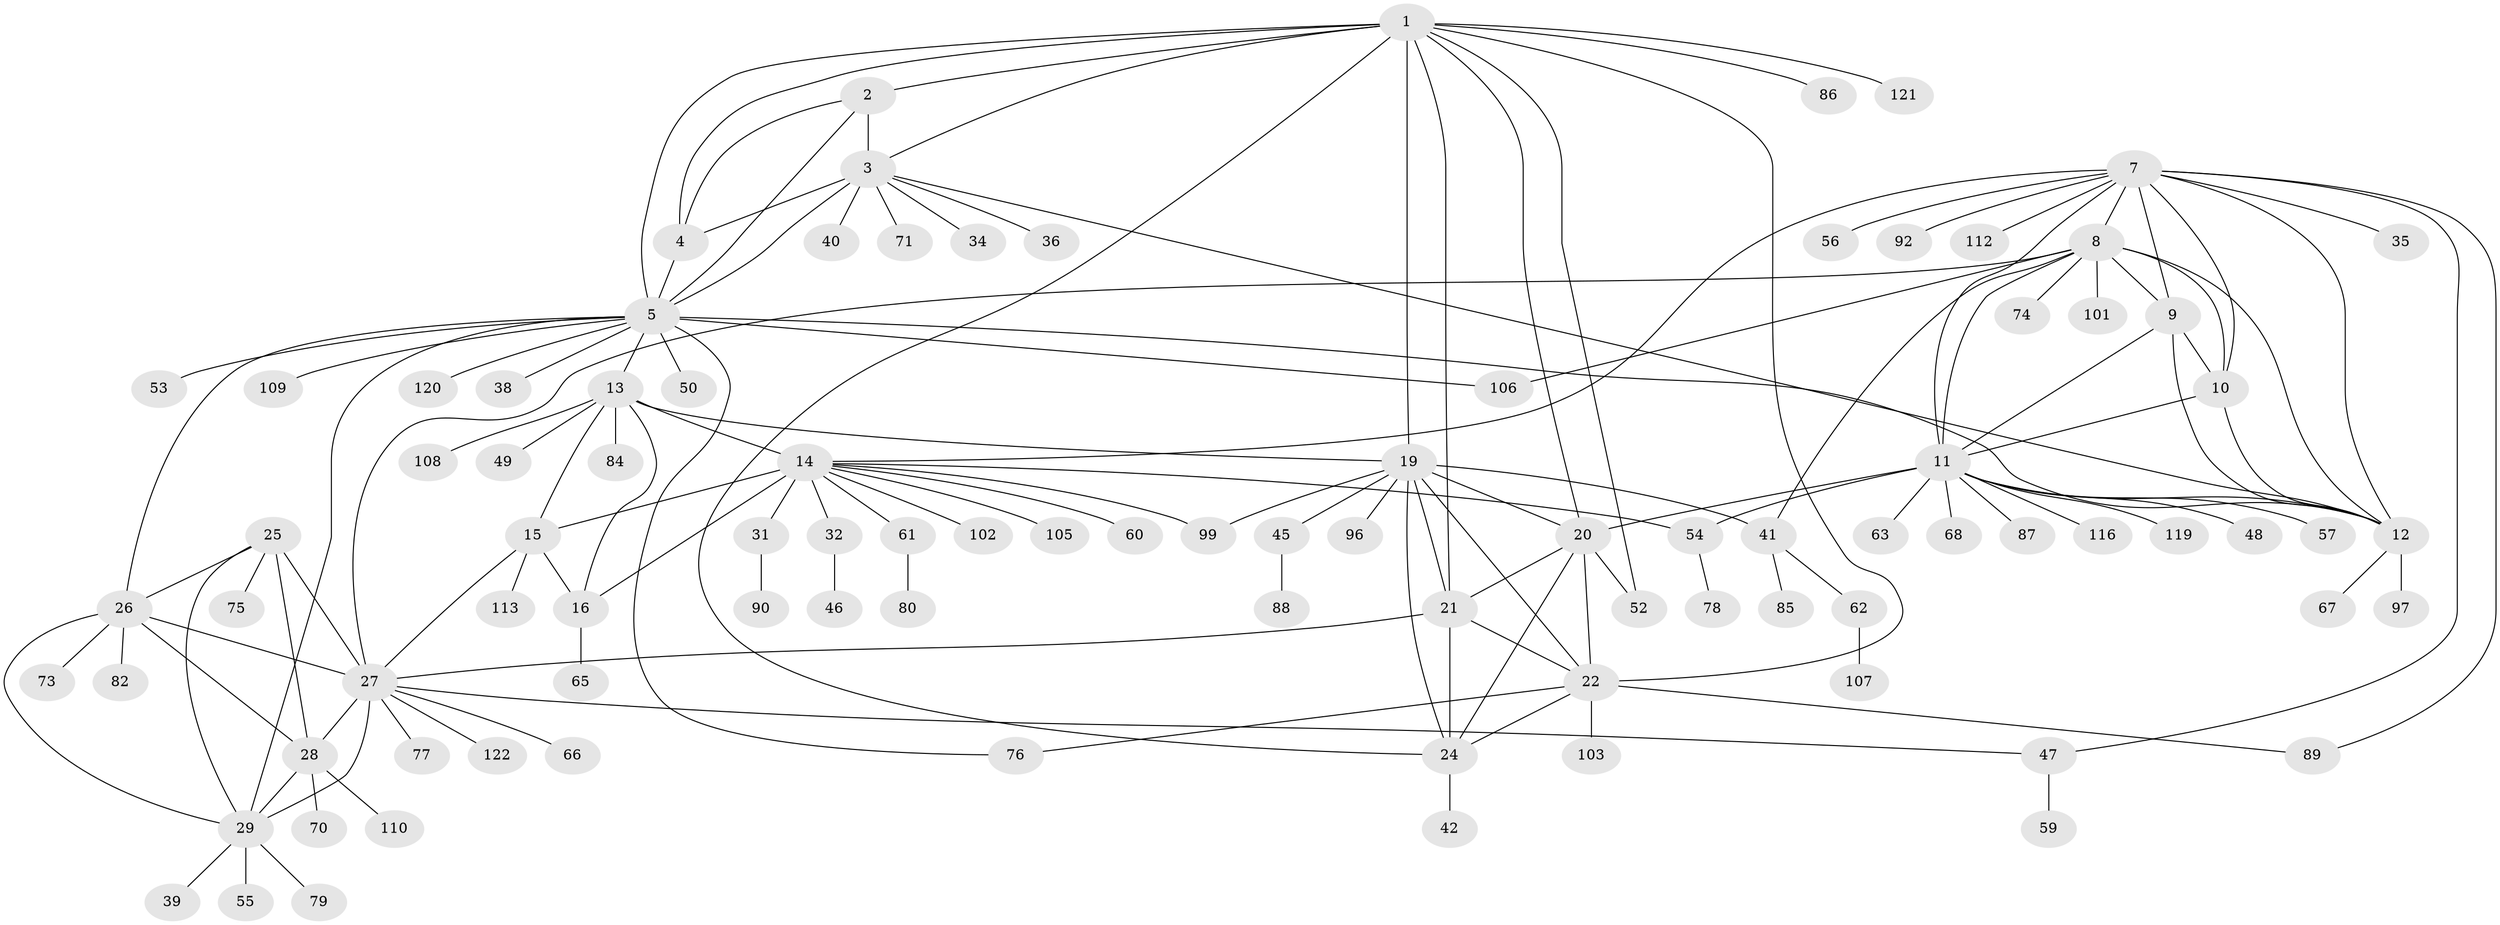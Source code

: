 // original degree distribution, {7: 0.064, 6: 0.04, 5: 0.016, 16: 0.008, 8: 0.032, 13: 0.008, 10: 0.016, 15: 0.008, 9: 0.024, 12: 0.008, 11: 0.016, 2: 0.128, 1: 0.576, 4: 0.016, 3: 0.04}
// Generated by graph-tools (version 1.1) at 2025/42/03/06/25 10:42:13]
// undirected, 94 vertices, 144 edges
graph export_dot {
graph [start="1"]
  node [color=gray90,style=filled];
  1 [super="+23"];
  2 [super="+115"];
  3 [super="+6"];
  4;
  5 [super="+43"];
  7 [super="+58"];
  8 [super="+100"];
  9;
  10 [super="+33"];
  11 [super="+93"];
  12 [super="+125"];
  13 [super="+17"];
  14 [super="+18"];
  15;
  16 [super="+91"];
  19 [super="+37"];
  20 [super="+111"];
  21 [super="+72"];
  22 [super="+44"];
  24 [super="+51"];
  25;
  26 [super="+118"];
  27 [super="+30"];
  28 [super="+98"];
  29 [super="+83"];
  31;
  32;
  34;
  35;
  36;
  38;
  39;
  40 [super="+124"];
  41 [super="+69"];
  42;
  45 [super="+95"];
  46;
  47 [super="+104"];
  48;
  49;
  50;
  52;
  53;
  54;
  55;
  56;
  57 [super="+114"];
  59 [super="+81"];
  60;
  61;
  62 [super="+64"];
  63;
  65;
  66;
  67;
  68;
  70;
  71;
  73;
  74;
  75;
  76;
  77;
  78;
  79;
  80;
  82 [super="+117"];
  84;
  85;
  86 [super="+94"];
  87;
  88;
  89;
  90;
  92;
  96;
  97;
  99 [super="+123"];
  101;
  102;
  103;
  105;
  106;
  107;
  108;
  109;
  110;
  112;
  113;
  116;
  119;
  120;
  121;
  122;
  1 -- 2;
  1 -- 3 [weight=2];
  1 -- 4;
  1 -- 5;
  1 -- 52;
  1 -- 19;
  1 -- 20;
  1 -- 21;
  1 -- 22;
  1 -- 86;
  1 -- 24;
  1 -- 121;
  2 -- 3 [weight=2];
  2 -- 4;
  2 -- 5;
  3 -- 4 [weight=2];
  3 -- 5 [weight=2];
  3 -- 12;
  3 -- 40;
  3 -- 34;
  3 -- 36;
  3 -- 71;
  4 -- 5;
  5 -- 26;
  5 -- 38;
  5 -- 50;
  5 -- 53;
  5 -- 76;
  5 -- 106;
  5 -- 109;
  5 -- 120;
  5 -- 13;
  5 -- 29;
  5 -- 12;
  7 -- 8;
  7 -- 9;
  7 -- 10;
  7 -- 11;
  7 -- 12;
  7 -- 35;
  7 -- 47;
  7 -- 56;
  7 -- 89;
  7 -- 92;
  7 -- 112;
  7 -- 14;
  8 -- 9;
  8 -- 10;
  8 -- 11;
  8 -- 12;
  8 -- 27;
  8 -- 41;
  8 -- 74;
  8 -- 101;
  8 -- 106;
  9 -- 10;
  9 -- 11;
  9 -- 12;
  10 -- 11;
  10 -- 12;
  11 -- 12;
  11 -- 20;
  11 -- 48;
  11 -- 54;
  11 -- 57;
  11 -- 63;
  11 -- 68;
  11 -- 87;
  11 -- 116;
  11 -- 119;
  12 -- 67;
  12 -- 97;
  13 -- 14 [weight=4];
  13 -- 15 [weight=2];
  13 -- 16 [weight=2];
  13 -- 19;
  13 -- 49;
  13 -- 84;
  13 -- 108;
  14 -- 15 [weight=2];
  14 -- 16 [weight=2];
  14 -- 31;
  14 -- 99;
  14 -- 32;
  14 -- 102;
  14 -- 105;
  14 -- 54;
  14 -- 60;
  14 -- 61;
  15 -- 16;
  15 -- 113;
  15 -- 27;
  16 -- 65;
  19 -- 20;
  19 -- 21;
  19 -- 22;
  19 -- 24;
  19 -- 45;
  19 -- 96;
  19 -- 99;
  19 -- 41;
  20 -- 21;
  20 -- 22;
  20 -- 24;
  20 -- 52;
  21 -- 22;
  21 -- 24;
  21 -- 27;
  22 -- 24;
  22 -- 76;
  22 -- 89;
  22 -- 103;
  24 -- 42;
  25 -- 26;
  25 -- 27 [weight=2];
  25 -- 28;
  25 -- 29;
  25 -- 75;
  26 -- 27 [weight=2];
  26 -- 28;
  26 -- 29;
  26 -- 73;
  26 -- 82;
  27 -- 28 [weight=2];
  27 -- 29 [weight=2];
  27 -- 66;
  27 -- 122;
  27 -- 77;
  27 -- 47;
  28 -- 29;
  28 -- 70;
  28 -- 110;
  29 -- 39;
  29 -- 55;
  29 -- 79;
  31 -- 90;
  32 -- 46;
  41 -- 62;
  41 -- 85;
  45 -- 88;
  47 -- 59;
  54 -- 78;
  61 -- 80;
  62 -- 107;
}
